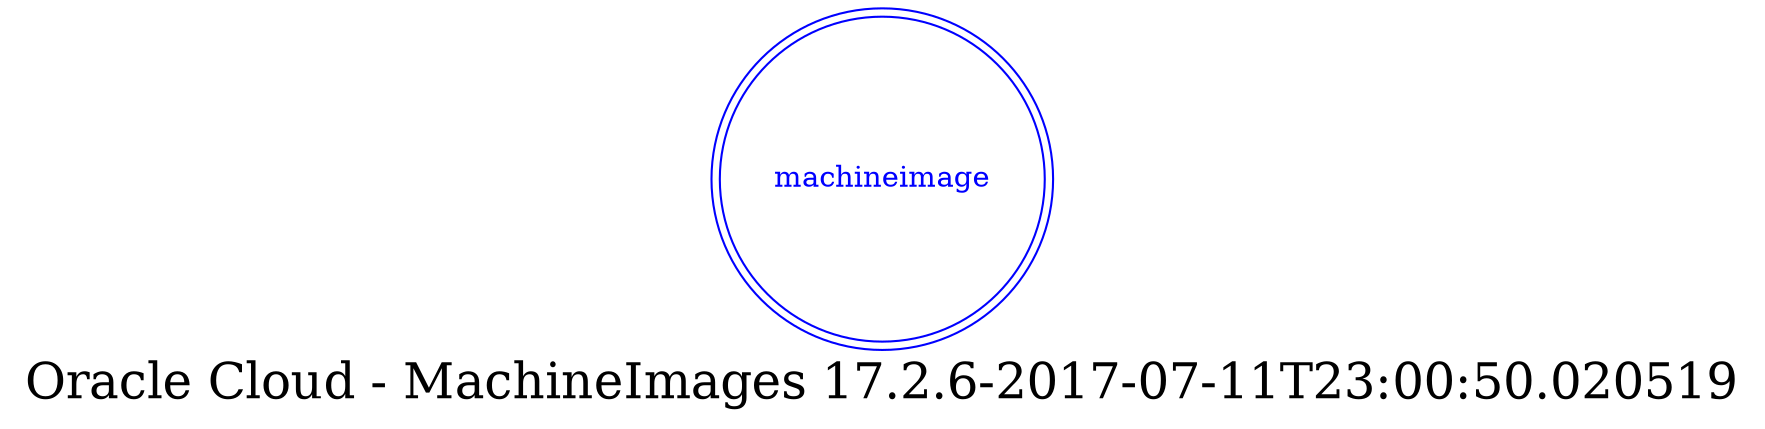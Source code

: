 digraph LexiconGraph {
graph[label="Oracle Cloud - MachineImages 17.2.6-2017-07-11T23:00:50.020519", fontsize=24]
splines=true
"machineimage" [color=blue, fontcolor=blue, shape=doublecircle]
}

